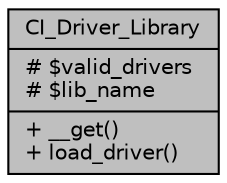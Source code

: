 digraph "CI_Driver_Library"
{
 // LATEX_PDF_SIZE
  edge [fontname="Helvetica",fontsize="10",labelfontname="Helvetica",labelfontsize="10"];
  node [fontname="Helvetica",fontsize="10",shape=record];
  Node3 [label="{CI_Driver_Library\n|# $valid_drivers\l# $lib_name\l|+ __get()\l+ load_driver()\l}",height=0.2,width=0.4,color="black", fillcolor="grey75", style="filled", fontcolor="black",tooltip=" "];
}
